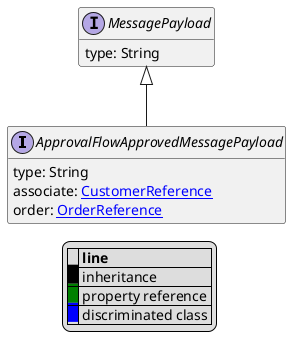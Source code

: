 @startuml

hide empty fields
hide empty methods
legend
|= |= line |
|<back:black>   </back>| inheritance |
|<back:green>   </back>| property reference |
|<back:blue>   </back>| discriminated class |
endlegend
interface ApprovalFlowApprovedMessagePayload [[ApprovalFlowApprovedMessagePayload.svg]] extends MessagePayload {
    type: String
    associate: [[CustomerReference.svg CustomerReference]]
    order: [[OrderReference.svg OrderReference]]
}
interface MessagePayload [[MessagePayload.svg]]  {
    type: String
}





@enduml
